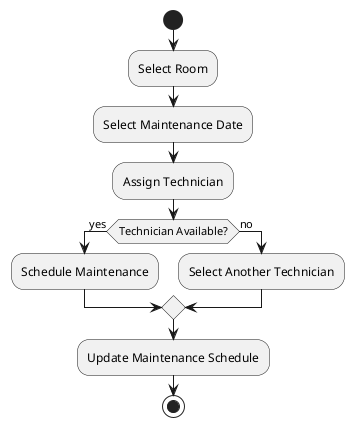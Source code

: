 @startuml activity diagram
start
:Select Room;
:Select Maintenance Date;
:Assign Technician;
if (Technician Available?) then (yes)
    :Schedule Maintenance;
else (no)
    :Select Another Technician;
endif
:Update Maintenance Schedule;
stop
@enduml
